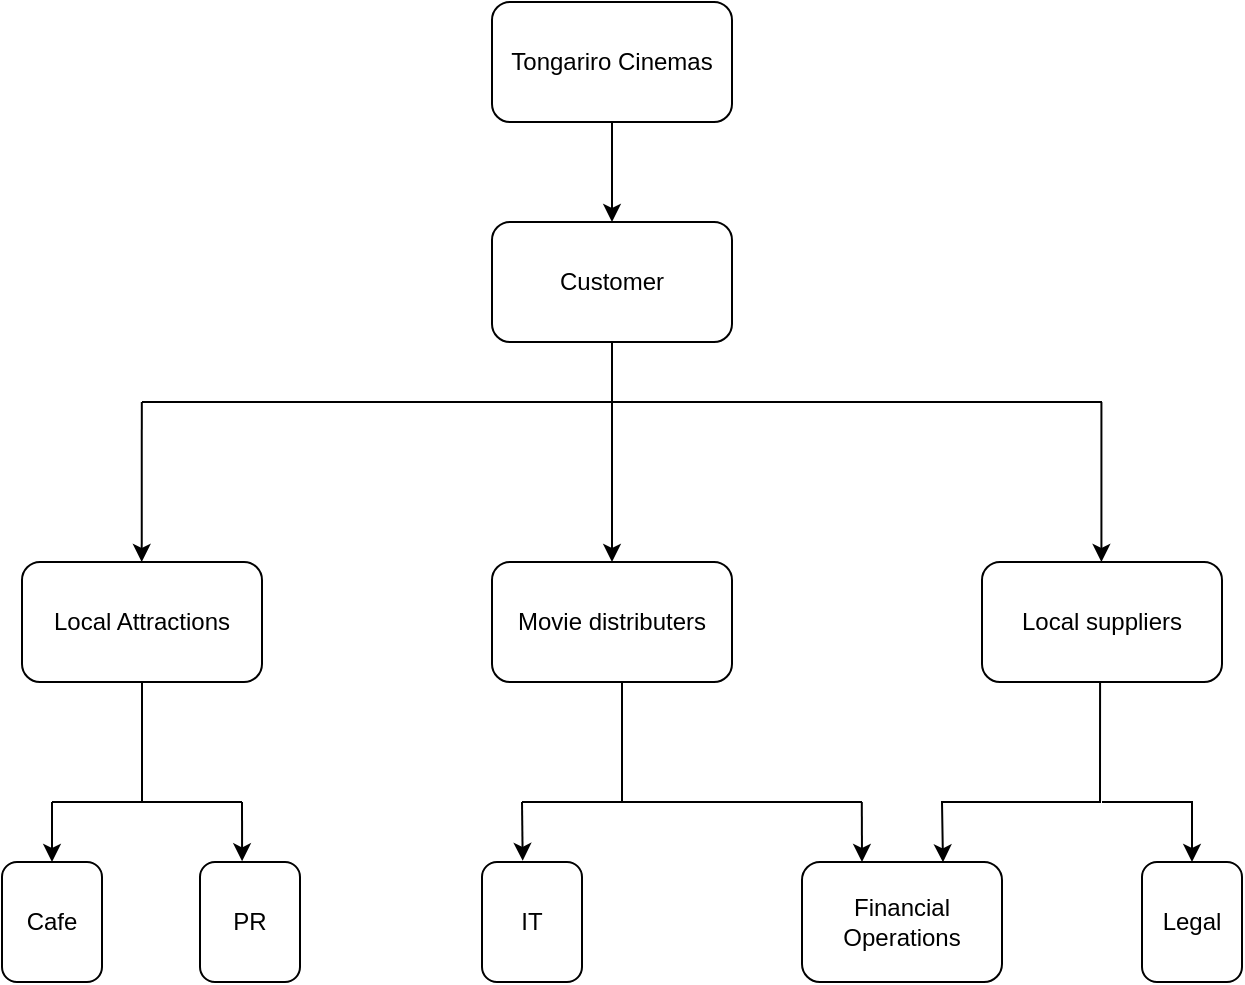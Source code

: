 <mxfile version="24.0.7" type="github">
  <diagram id="R2lEEEUBdFMjLlhIrx00" name="Page-1">
    <mxGraphModel dx="1694" dy="932" grid="1" gridSize="10" guides="1" tooltips="1" connect="1" arrows="1" fold="1" page="1" pageScale="1" pageWidth="850" pageHeight="1100" math="0" shadow="0" extFonts="Permanent Marker^https://fonts.googleapis.com/css?family=Permanent+Marker">
      <root>
        <mxCell id="0" />
        <mxCell id="1" parent="0" />
        <mxCell id="APax-i7QGuhxuxbX6P3B-1" value="Tongariro Cinemas" style="rounded=1;whiteSpace=wrap;html=1;" vertex="1" parent="1">
          <mxGeometry x="365" y="240" width="120" height="60" as="geometry" />
        </mxCell>
        <mxCell id="APax-i7QGuhxuxbX6P3B-2" value="Customer" style="rounded=1;whiteSpace=wrap;html=1;" vertex="1" parent="1">
          <mxGeometry x="365" y="350" width="120" height="60" as="geometry" />
        </mxCell>
        <mxCell id="APax-i7QGuhxuxbX6P3B-3" value="Local Attractions" style="rounded=1;whiteSpace=wrap;html=1;" vertex="1" parent="1">
          <mxGeometry x="130" y="520" width="120" height="60" as="geometry" />
        </mxCell>
        <mxCell id="APax-i7QGuhxuxbX6P3B-4" value="Movie distributers" style="rounded=1;whiteSpace=wrap;html=1;" vertex="1" parent="1">
          <mxGeometry x="365" y="520" width="120" height="60" as="geometry" />
        </mxCell>
        <mxCell id="APax-i7QGuhxuxbX6P3B-5" value="Local suppliers" style="rounded=1;whiteSpace=wrap;html=1;" vertex="1" parent="1">
          <mxGeometry x="610" y="520" width="120" height="60" as="geometry" />
        </mxCell>
        <mxCell id="APax-i7QGuhxuxbX6P3B-6" value="Cafe" style="rounded=1;whiteSpace=wrap;html=1;" vertex="1" parent="1">
          <mxGeometry x="120" y="670" width="50" height="60" as="geometry" />
        </mxCell>
        <mxCell id="APax-i7QGuhxuxbX6P3B-7" value="PR" style="rounded=1;whiteSpace=wrap;html=1;" vertex="1" parent="1">
          <mxGeometry x="219" y="670" width="50" height="60" as="geometry" />
        </mxCell>
        <mxCell id="APax-i7QGuhxuxbX6P3B-9" value="IT" style="rounded=1;whiteSpace=wrap;html=1;" vertex="1" parent="1">
          <mxGeometry x="360" y="670" width="50" height="60" as="geometry" />
        </mxCell>
        <mxCell id="APax-i7QGuhxuxbX6P3B-10" value="Financial Operations" style="rounded=1;whiteSpace=wrap;html=1;" vertex="1" parent="1">
          <mxGeometry x="520" y="670" width="100" height="60" as="geometry" />
        </mxCell>
        <mxCell id="APax-i7QGuhxuxbX6P3B-11" value="" style="endArrow=classic;html=1;rounded=0;exitX=0.5;exitY=1;exitDx=0;exitDy=0;entryX=0.5;entryY=0;entryDx=0;entryDy=0;" edge="1" parent="1" source="APax-i7QGuhxuxbX6P3B-1" target="APax-i7QGuhxuxbX6P3B-2">
          <mxGeometry width="50" height="50" relative="1" as="geometry">
            <mxPoint x="400" y="600" as="sourcePoint" />
            <mxPoint x="450" y="550" as="targetPoint" />
          </mxGeometry>
        </mxCell>
        <mxCell id="APax-i7QGuhxuxbX6P3B-12" value="" style="endArrow=none;html=1;rounded=0;entryX=0.5;entryY=1;entryDx=0;entryDy=0;" edge="1" parent="1" target="APax-i7QGuhxuxbX6P3B-2">
          <mxGeometry width="50" height="50" relative="1" as="geometry">
            <mxPoint x="425" y="440" as="sourcePoint" />
            <mxPoint x="440" y="420" as="targetPoint" />
          </mxGeometry>
        </mxCell>
        <mxCell id="APax-i7QGuhxuxbX6P3B-13" value="" style="endArrow=none;html=1;rounded=0;" edge="1" parent="1">
          <mxGeometry width="50" height="50" relative="1" as="geometry">
            <mxPoint x="190" y="440" as="sourcePoint" />
            <mxPoint x="670" y="440" as="targetPoint" />
          </mxGeometry>
        </mxCell>
        <mxCell id="APax-i7QGuhxuxbX6P3B-14" value="" style="endArrow=classic;html=1;rounded=0;entryX=0.583;entryY=0;entryDx=0;entryDy=0;entryPerimeter=0;" edge="1" parent="1">
          <mxGeometry width="50" height="50" relative="1" as="geometry">
            <mxPoint x="189.9" y="440" as="sourcePoint" />
            <mxPoint x="189.86" y="520" as="targetPoint" />
          </mxGeometry>
        </mxCell>
        <mxCell id="APax-i7QGuhxuxbX6P3B-15" value="" style="endArrow=classic;html=1;rounded=0;entryX=0.583;entryY=0;entryDx=0;entryDy=0;entryPerimeter=0;" edge="1" parent="1">
          <mxGeometry width="50" height="50" relative="1" as="geometry">
            <mxPoint x="425" y="440" as="sourcePoint" />
            <mxPoint x="425" y="520" as="targetPoint" />
          </mxGeometry>
        </mxCell>
        <mxCell id="APax-i7QGuhxuxbX6P3B-16" value="" style="endArrow=classic;html=1;rounded=0;entryX=0.583;entryY=0;entryDx=0;entryDy=0;entryPerimeter=0;" edge="1" parent="1">
          <mxGeometry width="50" height="50" relative="1" as="geometry">
            <mxPoint x="669.71" y="440" as="sourcePoint" />
            <mxPoint x="669.71" y="520" as="targetPoint" />
          </mxGeometry>
        </mxCell>
        <mxCell id="APax-i7QGuhxuxbX6P3B-18" value="" style="endArrow=none;html=1;rounded=0;" edge="1" parent="1">
          <mxGeometry width="50" height="50" relative="1" as="geometry">
            <mxPoint x="145" y="640" as="sourcePoint" />
            <mxPoint x="240" y="640" as="targetPoint" />
          </mxGeometry>
        </mxCell>
        <mxCell id="APax-i7QGuhxuxbX6P3B-19" value="" style="endArrow=classic;html=1;rounded=0;entryX=0.5;entryY=0;entryDx=0;entryDy=0;" edge="1" parent="1" target="APax-i7QGuhxuxbX6P3B-6">
          <mxGeometry width="50" height="50" relative="1" as="geometry">
            <mxPoint x="145" y="640" as="sourcePoint" />
            <mxPoint x="144.71" y="690" as="targetPoint" />
          </mxGeometry>
        </mxCell>
        <mxCell id="APax-i7QGuhxuxbX6P3B-20" value="" style="endArrow=classic;html=1;rounded=0;entryX=0.421;entryY=-0.006;entryDx=0;entryDy=0;entryPerimeter=0;" edge="1" parent="1" target="APax-i7QGuhxuxbX6P3B-7">
          <mxGeometry width="50" height="50" relative="1" as="geometry">
            <mxPoint x="240" y="640" as="sourcePoint" />
            <mxPoint x="240.15" y="670.66" as="targetPoint" />
          </mxGeometry>
        </mxCell>
        <mxCell id="APax-i7QGuhxuxbX6P3B-21" value="" style="endArrow=classic;html=1;rounded=0;entryX=0.407;entryY=-0.01;entryDx=0;entryDy=0;entryPerimeter=0;" edge="1" parent="1" target="APax-i7QGuhxuxbX6P3B-9">
          <mxGeometry width="50" height="50" relative="1" as="geometry">
            <mxPoint x="380" y="640" as="sourcePoint" />
            <mxPoint x="380" y="670" as="targetPoint" />
          </mxGeometry>
        </mxCell>
        <mxCell id="APax-i7QGuhxuxbX6P3B-24" value="" style="endArrow=classic;html=1;rounded=0;entryX=0.3;entryY=0;entryDx=0;entryDy=0;entryPerimeter=0;" edge="1" parent="1" target="APax-i7QGuhxuxbX6P3B-10">
          <mxGeometry width="50" height="50" relative="1" as="geometry">
            <mxPoint x="549.9" y="640" as="sourcePoint" />
            <mxPoint x="549.66" y="690" as="targetPoint" />
          </mxGeometry>
        </mxCell>
        <mxCell id="APax-i7QGuhxuxbX6P3B-25" value="" style="endArrow=none;html=1;rounded=0;" edge="1" parent="1">
          <mxGeometry width="50" height="50" relative="1" as="geometry">
            <mxPoint x="380" y="640" as="sourcePoint" />
            <mxPoint x="550" y="640" as="targetPoint" />
          </mxGeometry>
        </mxCell>
        <mxCell id="APax-i7QGuhxuxbX6P3B-26" value="" style="endArrow=none;html=1;rounded=0;entryX=0.5;entryY=1;entryDx=0;entryDy=0;" edge="1" parent="1" target="APax-i7QGuhxuxbX6P3B-3">
          <mxGeometry width="50" height="50" relative="1" as="geometry">
            <mxPoint x="190" y="640" as="sourcePoint" />
            <mxPoint x="250" y="620" as="targetPoint" />
          </mxGeometry>
        </mxCell>
        <mxCell id="APax-i7QGuhxuxbX6P3B-27" value="" style="endArrow=none;html=1;rounded=0;entryX=0.5;entryY=1;entryDx=0;entryDy=0;" edge="1" parent="1">
          <mxGeometry width="50" height="50" relative="1" as="geometry">
            <mxPoint x="430" y="640" as="sourcePoint" />
            <mxPoint x="430" y="580" as="targetPoint" />
          </mxGeometry>
        </mxCell>
        <mxCell id="APax-i7QGuhxuxbX6P3B-28" value="" style="endArrow=classic;html=1;rounded=0;exitX=0.492;exitY=1.004;exitDx=0;exitDy=0;exitPerimeter=0;entryX=0.705;entryY=0.003;entryDx=0;entryDy=0;entryPerimeter=0;" edge="1" parent="1" source="APax-i7QGuhxuxbX6P3B-5" target="APax-i7QGuhxuxbX6P3B-10">
          <mxGeometry width="50" height="50" relative="1" as="geometry">
            <mxPoint x="620" y="580" as="sourcePoint" />
            <mxPoint x="590" y="710" as="targetPoint" />
            <Array as="points">
              <mxPoint x="669" y="640" />
              <mxPoint x="590" y="640" />
            </Array>
          </mxGeometry>
        </mxCell>
        <mxCell id="APax-i7QGuhxuxbX6P3B-29" value="Legal" style="rounded=1;whiteSpace=wrap;html=1;" vertex="1" parent="1">
          <mxGeometry x="690" y="670" width="50" height="60" as="geometry" />
        </mxCell>
        <mxCell id="APax-i7QGuhxuxbX6P3B-30" value="" style="endArrow=classic;html=1;rounded=0;entryX=0.5;entryY=0;entryDx=0;entryDy=0;" edge="1" parent="1" target="APax-i7QGuhxuxbX6P3B-29">
          <mxGeometry width="50" height="50" relative="1" as="geometry">
            <mxPoint x="670" y="640" as="sourcePoint" />
            <mxPoint x="715" y="710" as="targetPoint" />
            <Array as="points">
              <mxPoint x="715" y="640" />
            </Array>
          </mxGeometry>
        </mxCell>
      </root>
    </mxGraphModel>
  </diagram>
</mxfile>
